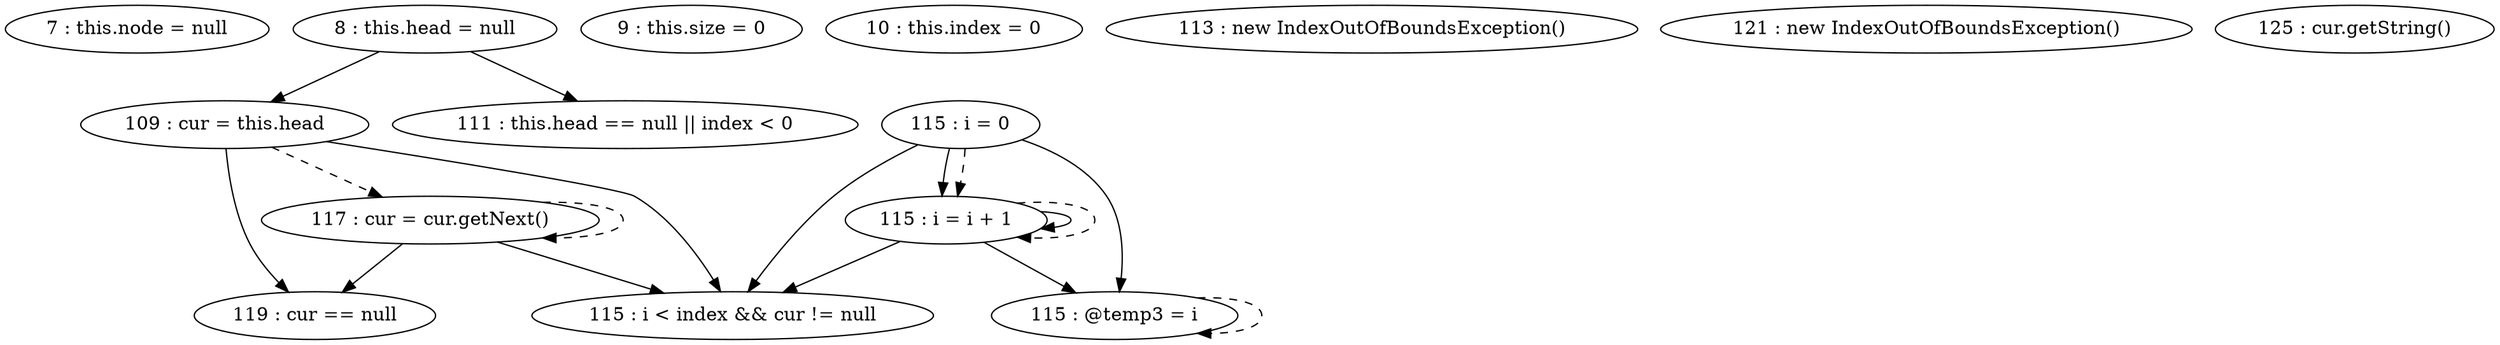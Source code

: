digraph G {
"7 : this.node = null"
"8 : this.head = null"
"8 : this.head = null" -> "109 : cur = this.head"
"8 : this.head = null" -> "111 : this.head == null || index < 0"
"9 : this.size = 0"
"10 : this.index = 0"
"109 : cur = this.head"
"109 : cur = this.head" -> "115 : i < index && cur != null"
"109 : cur = this.head" -> "119 : cur == null"
"109 : cur = this.head" -> "117 : cur = cur.getNext()" [style=dashed]
"111 : this.head == null || index < 0"
"113 : new IndexOutOfBoundsException()"
"115 : i = 0"
"115 : i = 0" -> "115 : i < index && cur != null"
"115 : i = 0" -> "115 : i = i + 1"
"115 : i = 0" -> "115 : @temp3 = i"
"115 : i = 0" -> "115 : i = i + 1" [style=dashed]
"115 : i < index && cur != null"
"117 : cur = cur.getNext()"
"117 : cur = cur.getNext()" -> "115 : i < index && cur != null"
"117 : cur = cur.getNext()" -> "119 : cur == null"
"117 : cur = cur.getNext()" -> "117 : cur = cur.getNext()" [style=dashed]
"115 : @temp3 = i"
"115 : @temp3 = i" -> "115 : @temp3 = i" [style=dashed]
"115 : i = i + 1"
"115 : i = i + 1" -> "115 : i < index && cur != null"
"115 : i = i + 1" -> "115 : i = i + 1"
"115 : i = i + 1" -> "115 : @temp3 = i"
"115 : i = i + 1" -> "115 : i = i + 1" [style=dashed]
"119 : cur == null"
"121 : new IndexOutOfBoundsException()"
"125 : cur.getString()"
}